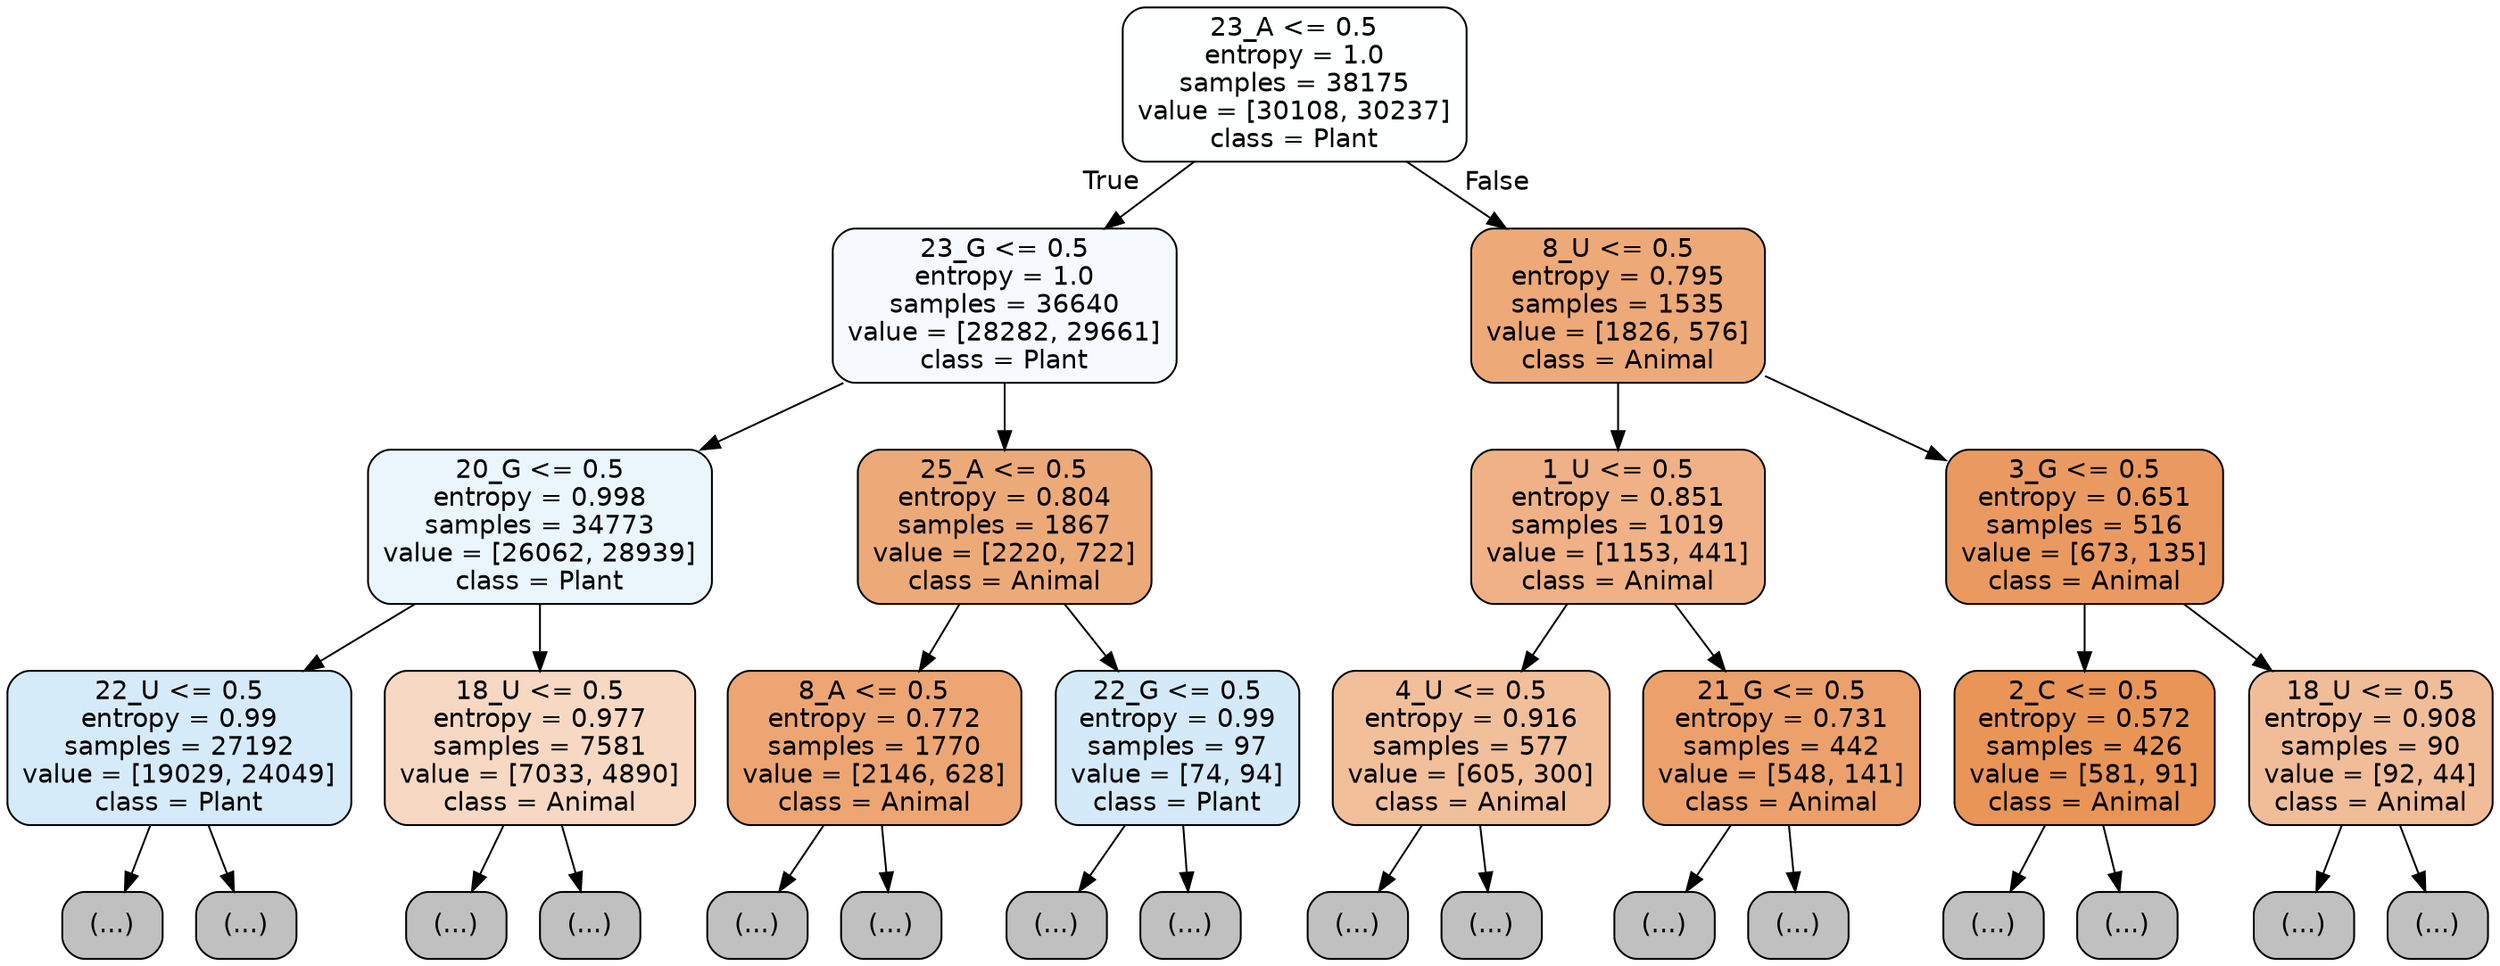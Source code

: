 digraph Tree {
node [shape=box, style="filled, rounded", color="black", fontname="helvetica"] ;
edge [fontname="helvetica"] ;
0 [label="23_A <= 0.5\nentropy = 1.0\nsamples = 38175\nvalue = [30108, 30237]\nclass = Plant", fillcolor="#feffff"] ;
1 [label="23_G <= 0.5\nentropy = 1.0\nsamples = 36640\nvalue = [28282, 29661]\nclass = Plant", fillcolor="#f6fafe"] ;
0 -> 1 [labeldistance=2.5, labelangle=45, headlabel="True"] ;
2 [label="20_G <= 0.5\nentropy = 0.998\nsamples = 34773\nvalue = [26062, 28939]\nclass = Plant", fillcolor="#ebf5fc"] ;
1 -> 2 ;
3 [label="22_U <= 0.5\nentropy = 0.99\nsamples = 27192\nvalue = [19029, 24049]\nclass = Plant", fillcolor="#d6ebfa"] ;
2 -> 3 ;
4 [label="(...)", fillcolor="#C0C0C0"] ;
3 -> 4 ;
10269 [label="(...)", fillcolor="#C0C0C0"] ;
3 -> 10269 ;
11408 [label="18_U <= 0.5\nentropy = 0.977\nsamples = 7581\nvalue = [7033, 4890]\nclass = Animal", fillcolor="#f7d9c3"] ;
2 -> 11408 ;
11409 [label="(...)", fillcolor="#C0C0C0"] ;
11408 -> 11409 ;
14256 [label="(...)", fillcolor="#C0C0C0"] ;
11408 -> 14256 ;
15363 [label="25_A <= 0.5\nentropy = 0.804\nsamples = 1867\nvalue = [2220, 722]\nclass = Animal", fillcolor="#edaa79"] ;
1 -> 15363 ;
15364 [label="8_A <= 0.5\nentropy = 0.772\nsamples = 1770\nvalue = [2146, 628]\nclass = Animal", fillcolor="#eda673"] ;
15363 -> 15364 ;
15365 [label="(...)", fillcolor="#C0C0C0"] ;
15364 -> 15365 ;
15942 [label="(...)", fillcolor="#C0C0C0"] ;
15364 -> 15942 ;
16091 [label="22_G <= 0.5\nentropy = 0.99\nsamples = 97\nvalue = [74, 94]\nclass = Plant", fillcolor="#d5eaf9"] ;
15363 -> 16091 ;
16092 [label="(...)", fillcolor="#C0C0C0"] ;
16091 -> 16092 ;
16135 [label="(...)", fillcolor="#C0C0C0"] ;
16091 -> 16135 ;
16148 [label="8_U <= 0.5\nentropy = 0.795\nsamples = 1535\nvalue = [1826, 576]\nclass = Animal", fillcolor="#eda977"] ;
0 -> 16148 [labeldistance=2.5, labelangle=-45, headlabel="False"] ;
16149 [label="1_U <= 0.5\nentropy = 0.851\nsamples = 1019\nvalue = [1153, 441]\nclass = Animal", fillcolor="#efb185"] ;
16148 -> 16149 ;
16150 [label="4_U <= 0.5\nentropy = 0.916\nsamples = 577\nvalue = [605, 300]\nclass = Animal", fillcolor="#f2bf9b"] ;
16149 -> 16150 ;
16151 [label="(...)", fillcolor="#C0C0C0"] ;
16150 -> 16151 ;
16356 [label="(...)", fillcolor="#C0C0C0"] ;
16150 -> 16356 ;
16451 [label="21_G <= 0.5\nentropy = 0.731\nsamples = 442\nvalue = [548, 141]\nclass = Animal", fillcolor="#eca16c"] ;
16149 -> 16451 ;
16452 [label="(...)", fillcolor="#C0C0C0"] ;
16451 -> 16452 ;
16577 [label="(...)", fillcolor="#C0C0C0"] ;
16451 -> 16577 ;
16648 [label="3_G <= 0.5\nentropy = 0.651\nsamples = 516\nvalue = [673, 135]\nclass = Animal", fillcolor="#ea9a61"] ;
16148 -> 16648 ;
16649 [label="2_C <= 0.5\nentropy = 0.572\nsamples = 426\nvalue = [581, 91]\nclass = Animal", fillcolor="#e99558"] ;
16648 -> 16649 ;
16650 [label="(...)", fillcolor="#C0C0C0"] ;
16649 -> 16650 ;
16743 [label="(...)", fillcolor="#C0C0C0"] ;
16649 -> 16743 ;
16784 [label="18_U <= 0.5\nentropy = 0.908\nsamples = 90\nvalue = [92, 44]\nclass = Animal", fillcolor="#f1bd98"] ;
16648 -> 16784 ;
16785 [label="(...)", fillcolor="#C0C0C0"] ;
16784 -> 16785 ;
16814 [label="(...)", fillcolor="#C0C0C0"] ;
16784 -> 16814 ;
}